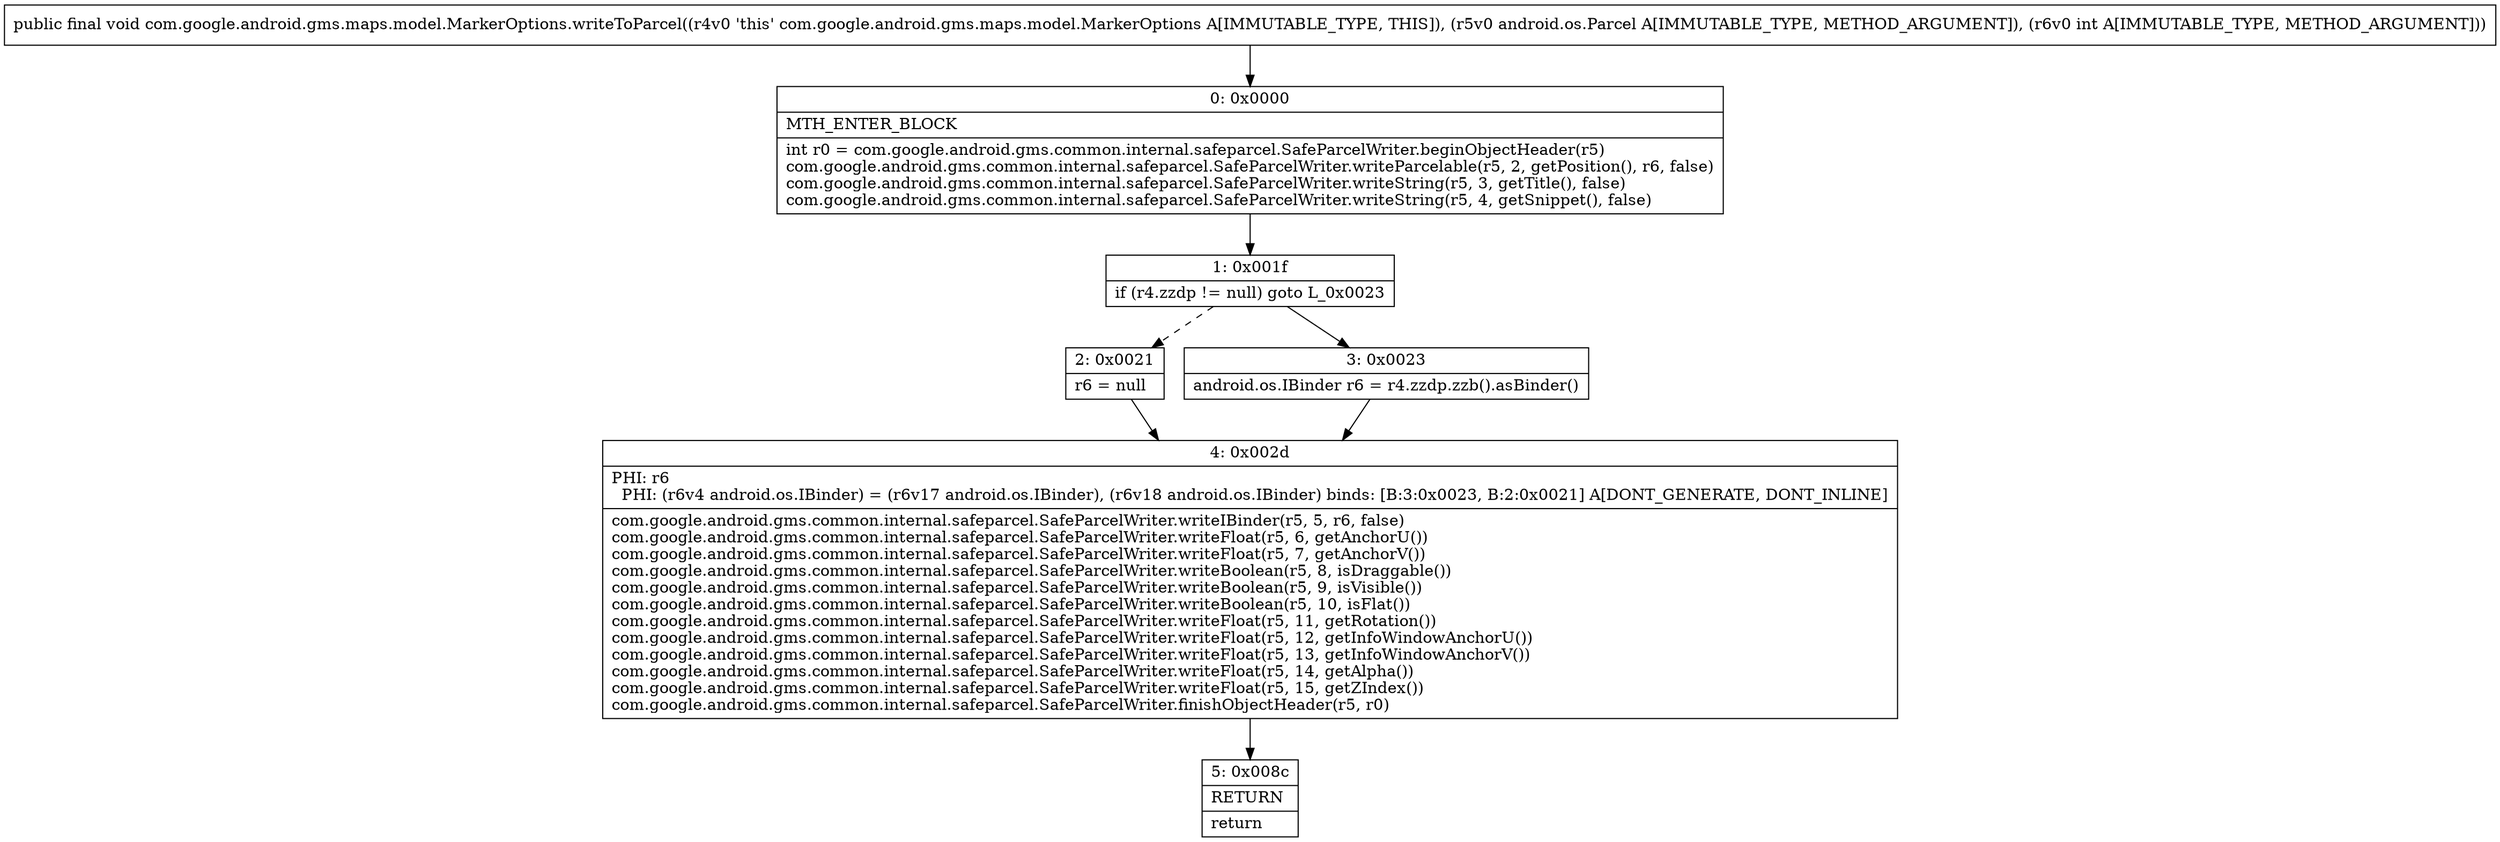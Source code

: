 digraph "CFG forcom.google.android.gms.maps.model.MarkerOptions.writeToParcel(Landroid\/os\/Parcel;I)V" {
Node_0 [shape=record,label="{0\:\ 0x0000|MTH_ENTER_BLOCK\l|int r0 = com.google.android.gms.common.internal.safeparcel.SafeParcelWriter.beginObjectHeader(r5)\lcom.google.android.gms.common.internal.safeparcel.SafeParcelWriter.writeParcelable(r5, 2, getPosition(), r6, false)\lcom.google.android.gms.common.internal.safeparcel.SafeParcelWriter.writeString(r5, 3, getTitle(), false)\lcom.google.android.gms.common.internal.safeparcel.SafeParcelWriter.writeString(r5, 4, getSnippet(), false)\l}"];
Node_1 [shape=record,label="{1\:\ 0x001f|if (r4.zzdp != null) goto L_0x0023\l}"];
Node_2 [shape=record,label="{2\:\ 0x0021|r6 = null\l}"];
Node_3 [shape=record,label="{3\:\ 0x0023|android.os.IBinder r6 = r4.zzdp.zzb().asBinder()\l}"];
Node_4 [shape=record,label="{4\:\ 0x002d|PHI: r6 \l  PHI: (r6v4 android.os.IBinder) = (r6v17 android.os.IBinder), (r6v18 android.os.IBinder) binds: [B:3:0x0023, B:2:0x0021] A[DONT_GENERATE, DONT_INLINE]\l|com.google.android.gms.common.internal.safeparcel.SafeParcelWriter.writeIBinder(r5, 5, r6, false)\lcom.google.android.gms.common.internal.safeparcel.SafeParcelWriter.writeFloat(r5, 6, getAnchorU())\lcom.google.android.gms.common.internal.safeparcel.SafeParcelWriter.writeFloat(r5, 7, getAnchorV())\lcom.google.android.gms.common.internal.safeparcel.SafeParcelWriter.writeBoolean(r5, 8, isDraggable())\lcom.google.android.gms.common.internal.safeparcel.SafeParcelWriter.writeBoolean(r5, 9, isVisible())\lcom.google.android.gms.common.internal.safeparcel.SafeParcelWriter.writeBoolean(r5, 10, isFlat())\lcom.google.android.gms.common.internal.safeparcel.SafeParcelWriter.writeFloat(r5, 11, getRotation())\lcom.google.android.gms.common.internal.safeparcel.SafeParcelWriter.writeFloat(r5, 12, getInfoWindowAnchorU())\lcom.google.android.gms.common.internal.safeparcel.SafeParcelWriter.writeFloat(r5, 13, getInfoWindowAnchorV())\lcom.google.android.gms.common.internal.safeparcel.SafeParcelWriter.writeFloat(r5, 14, getAlpha())\lcom.google.android.gms.common.internal.safeparcel.SafeParcelWriter.writeFloat(r5, 15, getZIndex())\lcom.google.android.gms.common.internal.safeparcel.SafeParcelWriter.finishObjectHeader(r5, r0)\l}"];
Node_5 [shape=record,label="{5\:\ 0x008c|RETURN\l|return\l}"];
MethodNode[shape=record,label="{public final void com.google.android.gms.maps.model.MarkerOptions.writeToParcel((r4v0 'this' com.google.android.gms.maps.model.MarkerOptions A[IMMUTABLE_TYPE, THIS]), (r5v0 android.os.Parcel A[IMMUTABLE_TYPE, METHOD_ARGUMENT]), (r6v0 int A[IMMUTABLE_TYPE, METHOD_ARGUMENT])) }"];
MethodNode -> Node_0;
Node_0 -> Node_1;
Node_1 -> Node_2[style=dashed];
Node_1 -> Node_3;
Node_2 -> Node_4;
Node_3 -> Node_4;
Node_4 -> Node_5;
}

